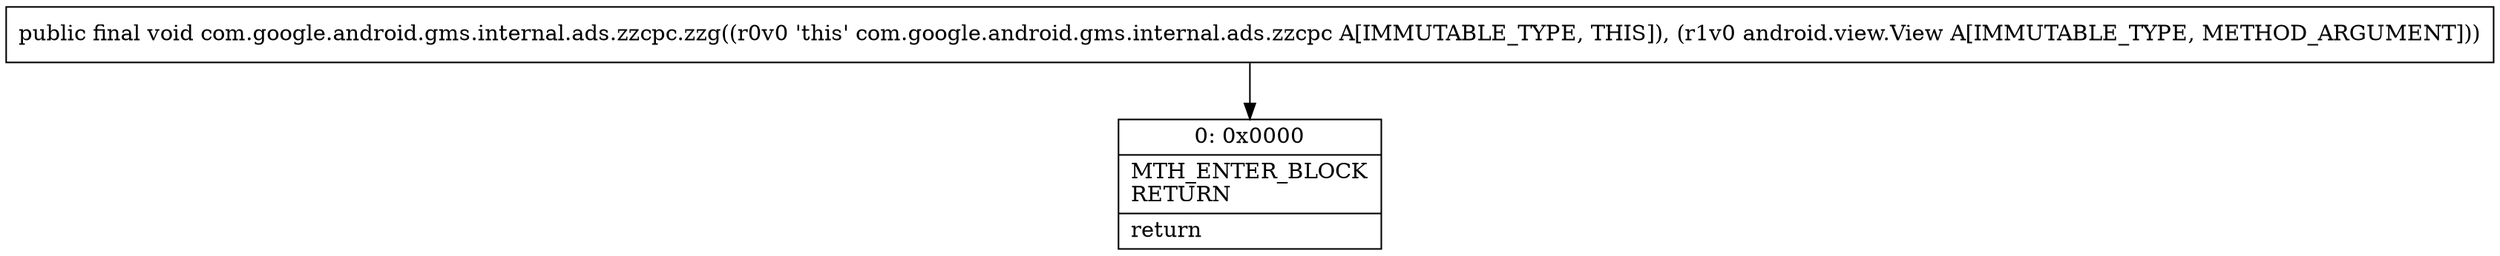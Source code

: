 digraph "CFG forcom.google.android.gms.internal.ads.zzcpc.zzg(Landroid\/view\/View;)V" {
Node_0 [shape=record,label="{0\:\ 0x0000|MTH_ENTER_BLOCK\lRETURN\l|return\l}"];
MethodNode[shape=record,label="{public final void com.google.android.gms.internal.ads.zzcpc.zzg((r0v0 'this' com.google.android.gms.internal.ads.zzcpc A[IMMUTABLE_TYPE, THIS]), (r1v0 android.view.View A[IMMUTABLE_TYPE, METHOD_ARGUMENT])) }"];
MethodNode -> Node_0;
}

